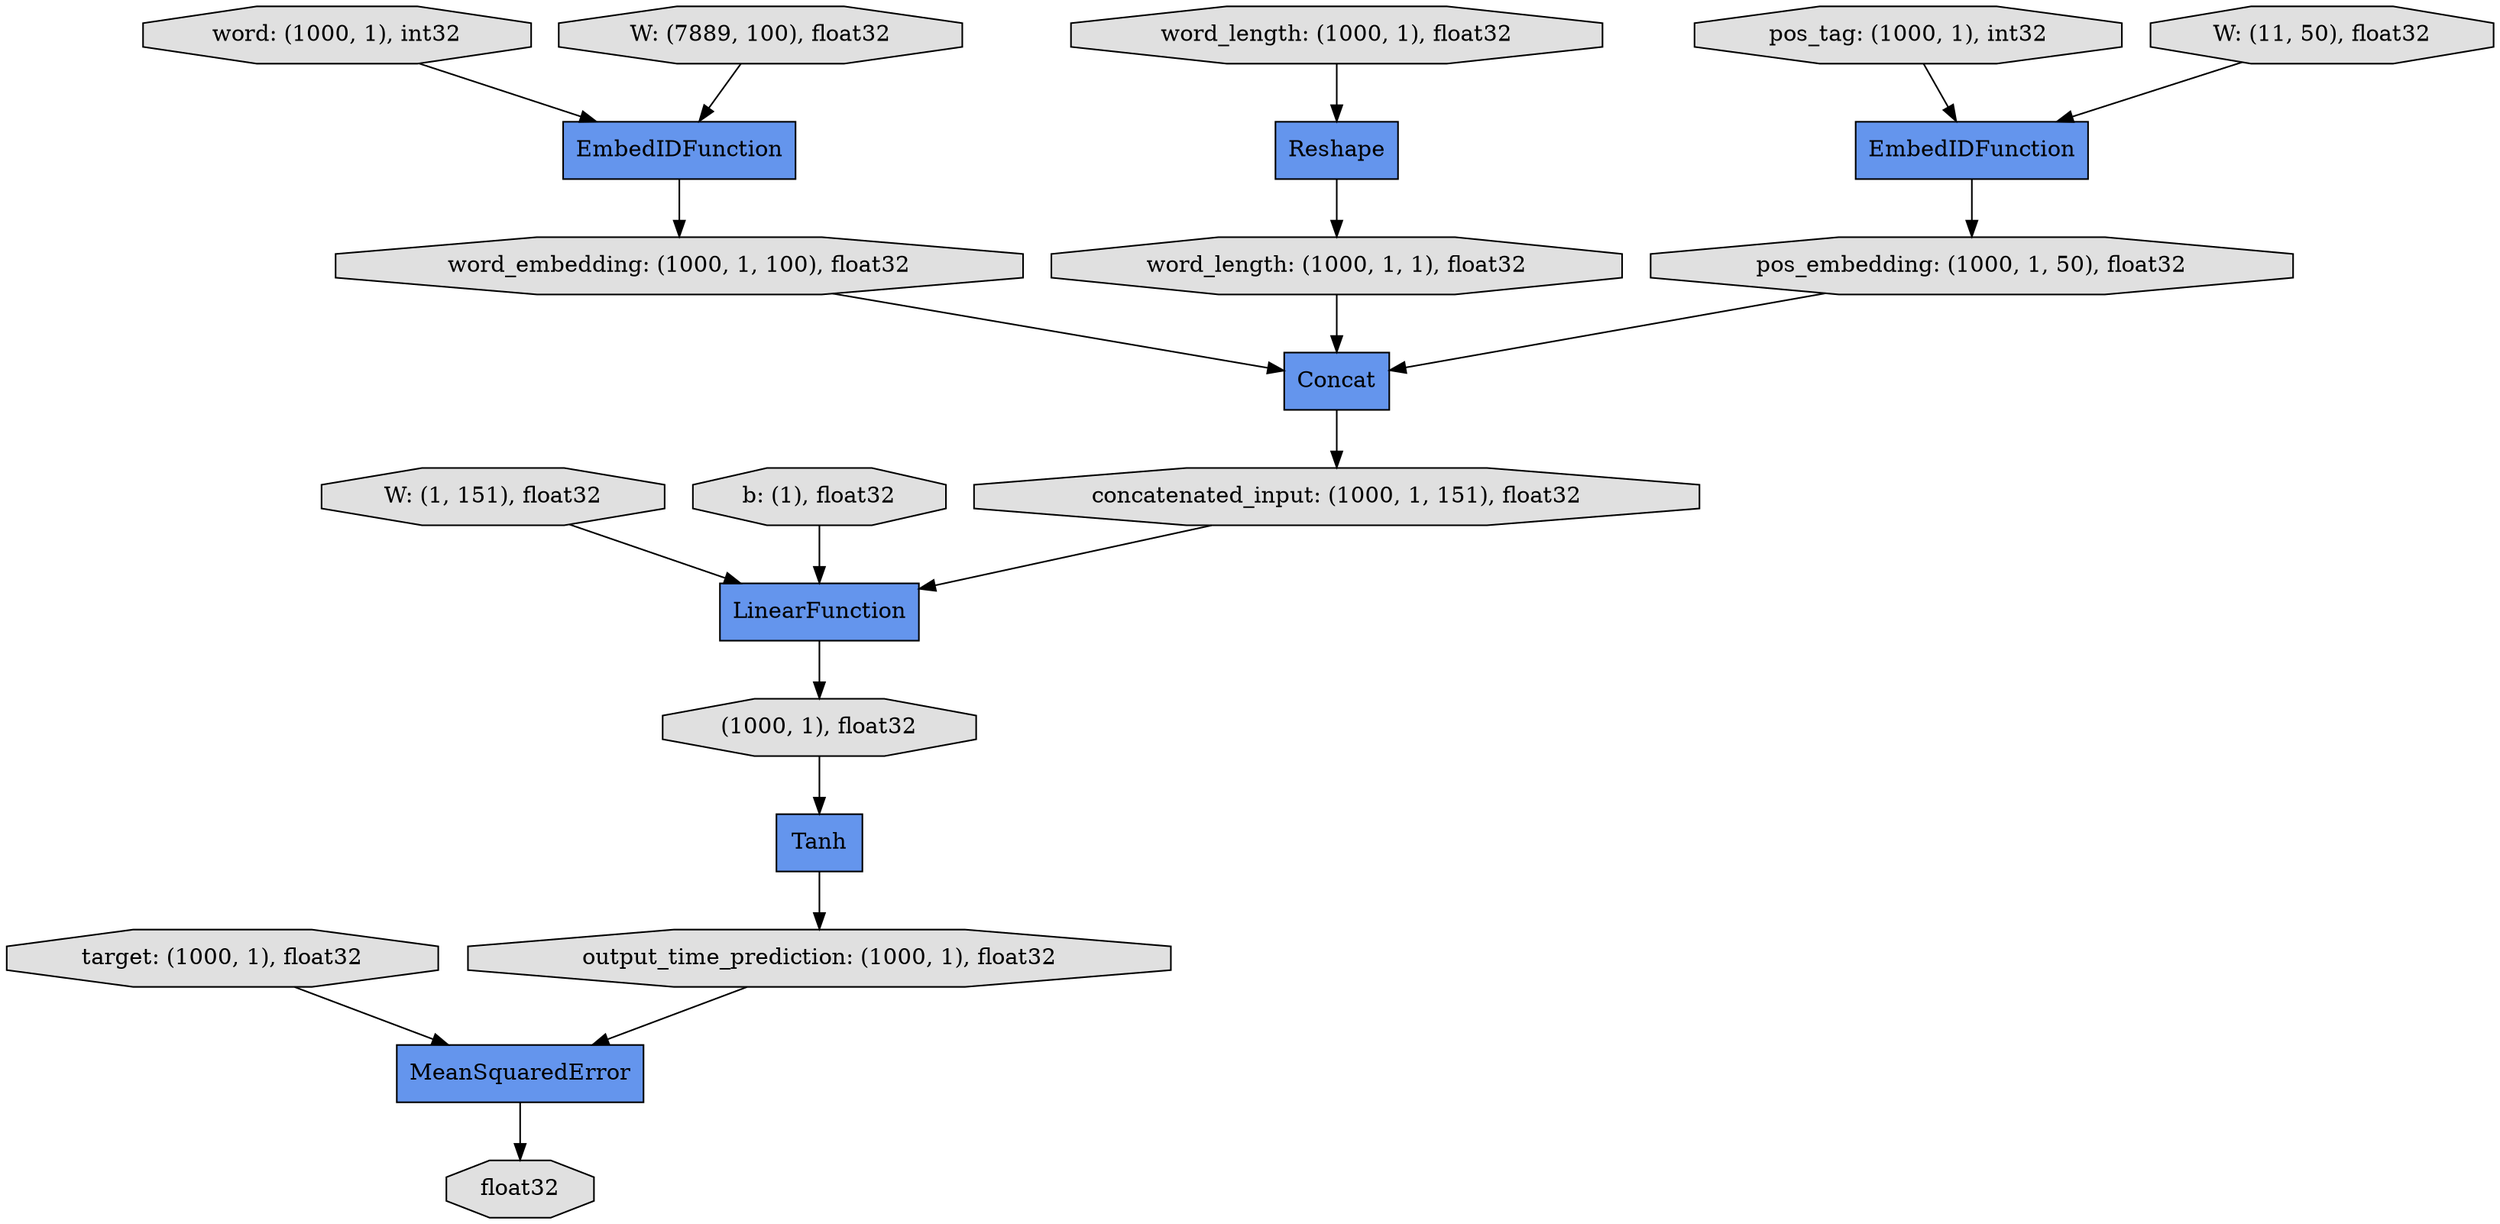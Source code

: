 digraph graphname{rankdir=TB;139902815049936 [shape="record",fillcolor="#6495ED",label="Concat",style="filled"];139902815050048 [shape="octagon",fillcolor="#E0E0E0",label="output_time_prediction: (1000, 1), float32",style="filled"];139902815050104 [shape="record",fillcolor="#6495ED",label="Tanh",style="filled"];139902815048144 [shape="octagon",fillcolor="#E0E0E0",label="concatenated_input: (1000, 1, 151), float32",style="filled"];139902815048256 [shape="octagon",fillcolor="#E0E0E0",label="word_length: (1000, 1), float32",style="filled"];139902815040120 [shape="octagon",fillcolor="#E0E0E0",label="W: (1, 151), float32",style="filled"];139902815050496 [shape="octagon",fillcolor="#E0E0E0",label="word_embedding: (1000, 1, 100), float32",style="filled"];139902815042360 [shape="octagon",fillcolor="#E0E0E0",label="target: (1000, 1), float32",style="filled"];139902815048592 [shape="octagon",fillcolor="#E0E0E0",label="float32",style="filled"];139902815042584 [shape="octagon",fillcolor="#E0E0E0",label="b: (1), float32",style="filled"];139902815050776 [shape="octagon",fillcolor="#E0E0E0",label="word_length: (1000, 1, 1), float32",style="filled"];139902815050888 [shape="octagon",fillcolor="#E0E0E0",label="word: (1000, 1), int32",style="filled"];139902815048872 [shape="record",fillcolor="#6495ED",label="Reshape",style="filled"];139902815050944 [shape="octagon",fillcolor="#E0E0E0",label="pos_tag: (1000, 1), int32",style="filled"];139902815051000 [shape="record",fillcolor="#6495ED",label="EmbedIDFunction",style="filled"];139902815051112 [shape="record",fillcolor="#6495ED",label="MeanSquaredError",style="filled"];139902815042920 [shape="octagon",fillcolor="#E0E0E0",label="W: (11, 50), float32",style="filled"];139902815051168 [shape="record",fillcolor="#6495ED",label="EmbedIDFunction",style="filled"];139902815049152 [shape="octagon",fillcolor="#E0E0E0",label="pos_embedding: (1000, 1, 50), float32",style="filled"];139902815043032 [shape="record",fillcolor="#6495ED",label="LinearFunction",style="filled"];139902815043424 [shape="octagon",fillcolor="#E0E0E0",label="W: (7889, 100), float32",style="filled"];139902815049600 [shape="octagon",fillcolor="#E0E0E0",label="(1000, 1), float32",style="filled"];139902815048256 -> 139902815048872;139902815051112 -> 139902815048592;139902815050944 -> 139902815051000;139902815050048 -> 139902815051112;139902815048144 -> 139902815043032;139902815049152 -> 139902815049936;139902815050776 -> 139902815049936;139902815043424 -> 139902815051168;139902815042920 -> 139902815051000;139902815051168 -> 139902815050496;139902815050104 -> 139902815050048;139902815051000 -> 139902815049152;139902815049936 -> 139902815048144;139902815043032 -> 139902815049600;139902815049600 -> 139902815050104;139902815042360 -> 139902815051112;139902815042584 -> 139902815043032;139902815048872 -> 139902815050776;139902815040120 -> 139902815043032;139902815050496 -> 139902815049936;139902815050888 -> 139902815051168;}